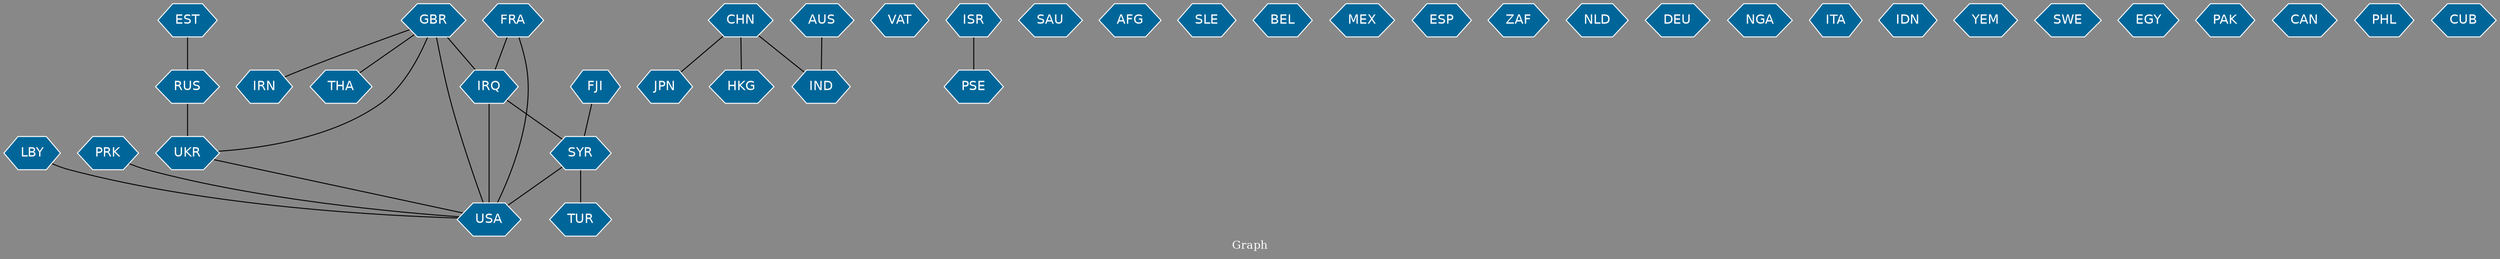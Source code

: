// Countries together in item graph
graph {
	graph [bgcolor="#888888" fontcolor=white fontsize=12 label="Graph" outputorder=edgesfirst overlap=prism]
	node [color=white fillcolor="#006699" fontcolor=white fontname=Helvetica shape=hexagon style=filled]
	edge [arrowhead=open color=black fontcolor=white fontname=Courier fontsize=12]
		IRQ [label=IRQ]
		LBY [label=LBY]
		USA [label=USA]
		JPN [label=JPN]
		GBR [label=GBR]
		SYR [label=SYR]
		VAT [label=VAT]
		THA [label=THA]
		ISR [label=ISR]
		PSE [label=PSE]
		UKR [label=UKR]
		CHN [label=CHN]
		FRA [label=FRA]
		SAU [label=SAU]
		AFG [label=AFG]
		RUS [label=RUS]
		SLE [label=SLE]
		TUR [label=TUR]
		IND [label=IND]
		BEL [label=BEL]
		FJI [label=FJI]
		MEX [label=MEX]
		ESP [label=ESP]
		AUS [label=AUS]
		HKG [label=HKG]
		ZAF [label=ZAF]
		NLD [label=NLD]
		DEU [label=DEU]
		NGA [label=NGA]
		ITA [label=ITA]
		IRN [label=IRN]
		IDN [label=IDN]
		YEM [label=YEM]
		SWE [label=SWE]
		EGY [label=EGY]
		PAK [label=PAK]
		CAN [label=CAN]
		PRK [label=PRK]
		EST [label=EST]
		PHL [label=PHL]
		CUB [label=CUB]
			FRA -- USA [weight=2]
			SYR -- USA [weight=8]
			GBR -- IRN [weight=1]
			ISR -- PSE [weight=1]
			SYR -- TUR [weight=1]
			IRQ -- USA [weight=5]
			FRA -- IRQ [weight=3]
			AUS -- IND [weight=2]
			CHN -- IND [weight=2]
			GBR -- USA [weight=3]
			GBR -- UKR [weight=1]
			CHN -- JPN [weight=1]
			UKR -- USA [weight=1]
			RUS -- UKR [weight=6]
			IRQ -- SYR [weight=1]
			LBY -- USA [weight=1]
			EST -- RUS [weight=1]
			GBR -- THA [weight=2]
			PRK -- USA [weight=1]
			GBR -- IRQ [weight=3]
			FJI -- SYR [weight=2]
			CHN -- HKG [weight=1]
}